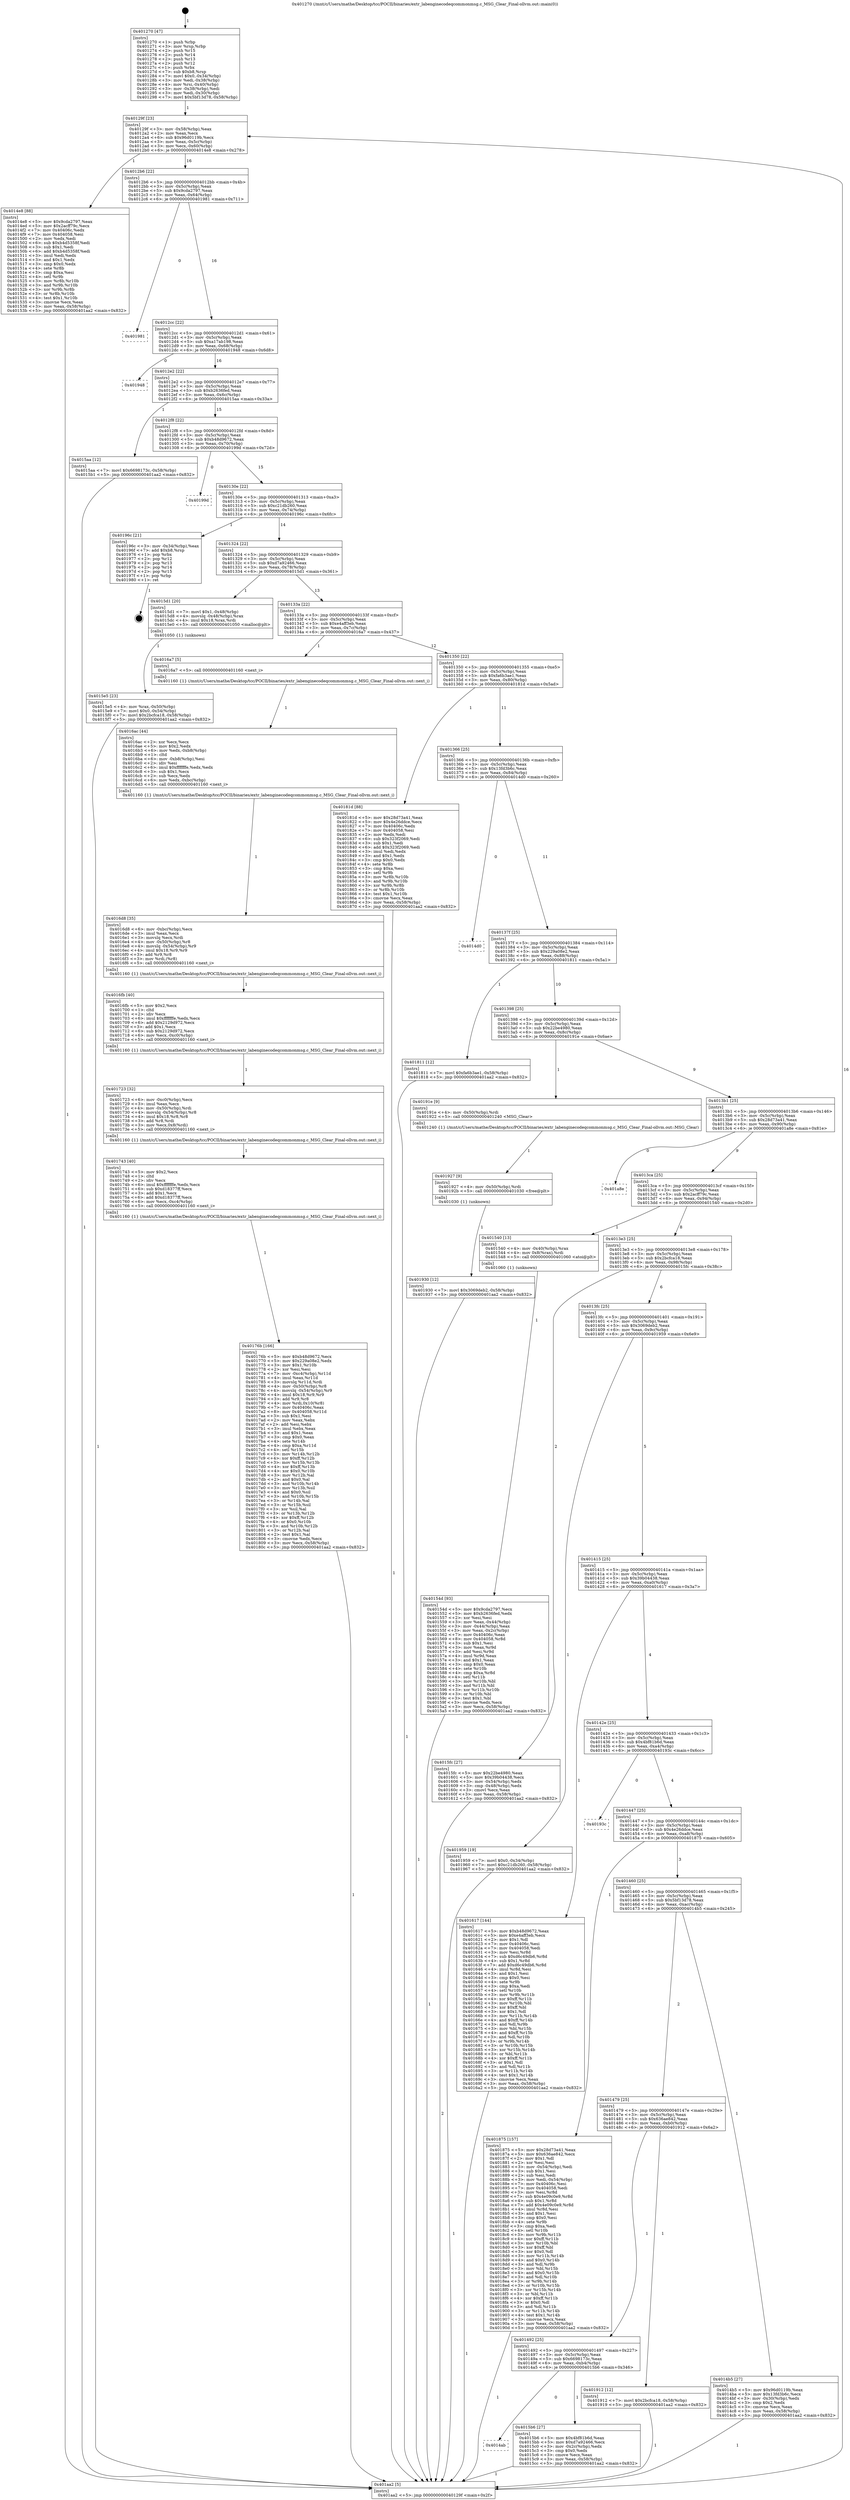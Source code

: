 digraph "0x401270" {
  label = "0x401270 (/mnt/c/Users/mathe/Desktop/tcc/POCII/binaries/extr_labenginecodeqcommonmsg.c_MSG_Clear_Final-ollvm.out::main(0))"
  labelloc = "t"
  node[shape=record]

  Entry [label="",width=0.3,height=0.3,shape=circle,fillcolor=black,style=filled]
  "0x40129f" [label="{
     0x40129f [23]\l
     | [instrs]\l
     &nbsp;&nbsp;0x40129f \<+3\>: mov -0x58(%rbp),%eax\l
     &nbsp;&nbsp;0x4012a2 \<+2\>: mov %eax,%ecx\l
     &nbsp;&nbsp;0x4012a4 \<+6\>: sub $0x96d0119b,%ecx\l
     &nbsp;&nbsp;0x4012aa \<+3\>: mov %eax,-0x5c(%rbp)\l
     &nbsp;&nbsp;0x4012ad \<+3\>: mov %ecx,-0x60(%rbp)\l
     &nbsp;&nbsp;0x4012b0 \<+6\>: je 00000000004014e8 \<main+0x278\>\l
  }"]
  "0x4014e8" [label="{
     0x4014e8 [88]\l
     | [instrs]\l
     &nbsp;&nbsp;0x4014e8 \<+5\>: mov $0x9cda2797,%eax\l
     &nbsp;&nbsp;0x4014ed \<+5\>: mov $0x2acff79c,%ecx\l
     &nbsp;&nbsp;0x4014f2 \<+7\>: mov 0x40406c,%edx\l
     &nbsp;&nbsp;0x4014f9 \<+7\>: mov 0x404058,%esi\l
     &nbsp;&nbsp;0x401500 \<+2\>: mov %edx,%edi\l
     &nbsp;&nbsp;0x401502 \<+6\>: sub $0xb4d5358f,%edi\l
     &nbsp;&nbsp;0x401508 \<+3\>: sub $0x1,%edi\l
     &nbsp;&nbsp;0x40150b \<+6\>: add $0xb4d5358f,%edi\l
     &nbsp;&nbsp;0x401511 \<+3\>: imul %edi,%edx\l
     &nbsp;&nbsp;0x401514 \<+3\>: and $0x1,%edx\l
     &nbsp;&nbsp;0x401517 \<+3\>: cmp $0x0,%edx\l
     &nbsp;&nbsp;0x40151a \<+4\>: sete %r8b\l
     &nbsp;&nbsp;0x40151e \<+3\>: cmp $0xa,%esi\l
     &nbsp;&nbsp;0x401521 \<+4\>: setl %r9b\l
     &nbsp;&nbsp;0x401525 \<+3\>: mov %r8b,%r10b\l
     &nbsp;&nbsp;0x401528 \<+3\>: and %r9b,%r10b\l
     &nbsp;&nbsp;0x40152b \<+3\>: xor %r9b,%r8b\l
     &nbsp;&nbsp;0x40152e \<+3\>: or %r8b,%r10b\l
     &nbsp;&nbsp;0x401531 \<+4\>: test $0x1,%r10b\l
     &nbsp;&nbsp;0x401535 \<+3\>: cmovne %ecx,%eax\l
     &nbsp;&nbsp;0x401538 \<+3\>: mov %eax,-0x58(%rbp)\l
     &nbsp;&nbsp;0x40153b \<+5\>: jmp 0000000000401aa2 \<main+0x832\>\l
  }"]
  "0x4012b6" [label="{
     0x4012b6 [22]\l
     | [instrs]\l
     &nbsp;&nbsp;0x4012b6 \<+5\>: jmp 00000000004012bb \<main+0x4b\>\l
     &nbsp;&nbsp;0x4012bb \<+3\>: mov -0x5c(%rbp),%eax\l
     &nbsp;&nbsp;0x4012be \<+5\>: sub $0x9cda2797,%eax\l
     &nbsp;&nbsp;0x4012c3 \<+3\>: mov %eax,-0x64(%rbp)\l
     &nbsp;&nbsp;0x4012c6 \<+6\>: je 0000000000401981 \<main+0x711\>\l
  }"]
  Exit [label="",width=0.3,height=0.3,shape=circle,fillcolor=black,style=filled,peripheries=2]
  "0x401981" [label="{
     0x401981\l
  }", style=dashed]
  "0x4012cc" [label="{
     0x4012cc [22]\l
     | [instrs]\l
     &nbsp;&nbsp;0x4012cc \<+5\>: jmp 00000000004012d1 \<main+0x61\>\l
     &nbsp;&nbsp;0x4012d1 \<+3\>: mov -0x5c(%rbp),%eax\l
     &nbsp;&nbsp;0x4012d4 \<+5\>: sub $0xa17ab198,%eax\l
     &nbsp;&nbsp;0x4012d9 \<+3\>: mov %eax,-0x68(%rbp)\l
     &nbsp;&nbsp;0x4012dc \<+6\>: je 0000000000401948 \<main+0x6d8\>\l
  }"]
  "0x401930" [label="{
     0x401930 [12]\l
     | [instrs]\l
     &nbsp;&nbsp;0x401930 \<+7\>: movl $0x3069deb2,-0x58(%rbp)\l
     &nbsp;&nbsp;0x401937 \<+5\>: jmp 0000000000401aa2 \<main+0x832\>\l
  }"]
  "0x401948" [label="{
     0x401948\l
  }", style=dashed]
  "0x4012e2" [label="{
     0x4012e2 [22]\l
     | [instrs]\l
     &nbsp;&nbsp;0x4012e2 \<+5\>: jmp 00000000004012e7 \<main+0x77\>\l
     &nbsp;&nbsp;0x4012e7 \<+3\>: mov -0x5c(%rbp),%eax\l
     &nbsp;&nbsp;0x4012ea \<+5\>: sub $0xb2636fed,%eax\l
     &nbsp;&nbsp;0x4012ef \<+3\>: mov %eax,-0x6c(%rbp)\l
     &nbsp;&nbsp;0x4012f2 \<+6\>: je 00000000004015aa \<main+0x33a\>\l
  }"]
  "0x401927" [label="{
     0x401927 [9]\l
     | [instrs]\l
     &nbsp;&nbsp;0x401927 \<+4\>: mov -0x50(%rbp),%rdi\l
     &nbsp;&nbsp;0x40192b \<+5\>: call 0000000000401030 \<free@plt\>\l
     | [calls]\l
     &nbsp;&nbsp;0x401030 \{1\} (unknown)\l
  }"]
  "0x4015aa" [label="{
     0x4015aa [12]\l
     | [instrs]\l
     &nbsp;&nbsp;0x4015aa \<+7\>: movl $0x6698173c,-0x58(%rbp)\l
     &nbsp;&nbsp;0x4015b1 \<+5\>: jmp 0000000000401aa2 \<main+0x832\>\l
  }"]
  "0x4012f8" [label="{
     0x4012f8 [22]\l
     | [instrs]\l
     &nbsp;&nbsp;0x4012f8 \<+5\>: jmp 00000000004012fd \<main+0x8d\>\l
     &nbsp;&nbsp;0x4012fd \<+3\>: mov -0x5c(%rbp),%eax\l
     &nbsp;&nbsp;0x401300 \<+5\>: sub $0xb48d9672,%eax\l
     &nbsp;&nbsp;0x401305 \<+3\>: mov %eax,-0x70(%rbp)\l
     &nbsp;&nbsp;0x401308 \<+6\>: je 000000000040199d \<main+0x72d\>\l
  }"]
  "0x40176b" [label="{
     0x40176b [166]\l
     | [instrs]\l
     &nbsp;&nbsp;0x40176b \<+5\>: mov $0xb48d9672,%ecx\l
     &nbsp;&nbsp;0x401770 \<+5\>: mov $0x229a08e2,%edx\l
     &nbsp;&nbsp;0x401775 \<+3\>: mov $0x1,%r10b\l
     &nbsp;&nbsp;0x401778 \<+2\>: xor %esi,%esi\l
     &nbsp;&nbsp;0x40177a \<+7\>: mov -0xc4(%rbp),%r11d\l
     &nbsp;&nbsp;0x401781 \<+4\>: imul %eax,%r11d\l
     &nbsp;&nbsp;0x401785 \<+3\>: movslq %r11d,%rdi\l
     &nbsp;&nbsp;0x401788 \<+4\>: mov -0x50(%rbp),%r8\l
     &nbsp;&nbsp;0x40178c \<+4\>: movslq -0x54(%rbp),%r9\l
     &nbsp;&nbsp;0x401790 \<+4\>: imul $0x18,%r9,%r9\l
     &nbsp;&nbsp;0x401794 \<+3\>: add %r9,%r8\l
     &nbsp;&nbsp;0x401797 \<+4\>: mov %rdi,0x10(%r8)\l
     &nbsp;&nbsp;0x40179b \<+7\>: mov 0x40406c,%eax\l
     &nbsp;&nbsp;0x4017a2 \<+8\>: mov 0x404058,%r11d\l
     &nbsp;&nbsp;0x4017aa \<+3\>: sub $0x1,%esi\l
     &nbsp;&nbsp;0x4017ad \<+2\>: mov %eax,%ebx\l
     &nbsp;&nbsp;0x4017af \<+2\>: add %esi,%ebx\l
     &nbsp;&nbsp;0x4017b1 \<+3\>: imul %ebx,%eax\l
     &nbsp;&nbsp;0x4017b4 \<+3\>: and $0x1,%eax\l
     &nbsp;&nbsp;0x4017b7 \<+3\>: cmp $0x0,%eax\l
     &nbsp;&nbsp;0x4017ba \<+4\>: sete %r14b\l
     &nbsp;&nbsp;0x4017be \<+4\>: cmp $0xa,%r11d\l
     &nbsp;&nbsp;0x4017c2 \<+4\>: setl %r15b\l
     &nbsp;&nbsp;0x4017c6 \<+3\>: mov %r14b,%r12b\l
     &nbsp;&nbsp;0x4017c9 \<+4\>: xor $0xff,%r12b\l
     &nbsp;&nbsp;0x4017cd \<+3\>: mov %r15b,%r13b\l
     &nbsp;&nbsp;0x4017d0 \<+4\>: xor $0xff,%r13b\l
     &nbsp;&nbsp;0x4017d4 \<+4\>: xor $0x0,%r10b\l
     &nbsp;&nbsp;0x4017d8 \<+3\>: mov %r12b,%al\l
     &nbsp;&nbsp;0x4017db \<+2\>: and $0x0,%al\l
     &nbsp;&nbsp;0x4017dd \<+3\>: and %r10b,%r14b\l
     &nbsp;&nbsp;0x4017e0 \<+3\>: mov %r13b,%sil\l
     &nbsp;&nbsp;0x4017e3 \<+4\>: and $0x0,%sil\l
     &nbsp;&nbsp;0x4017e7 \<+3\>: and %r10b,%r15b\l
     &nbsp;&nbsp;0x4017ea \<+3\>: or %r14b,%al\l
     &nbsp;&nbsp;0x4017ed \<+3\>: or %r15b,%sil\l
     &nbsp;&nbsp;0x4017f0 \<+3\>: xor %sil,%al\l
     &nbsp;&nbsp;0x4017f3 \<+3\>: or %r13b,%r12b\l
     &nbsp;&nbsp;0x4017f6 \<+4\>: xor $0xff,%r12b\l
     &nbsp;&nbsp;0x4017fa \<+4\>: or $0x0,%r10b\l
     &nbsp;&nbsp;0x4017fe \<+3\>: and %r10b,%r12b\l
     &nbsp;&nbsp;0x401801 \<+3\>: or %r12b,%al\l
     &nbsp;&nbsp;0x401804 \<+2\>: test $0x1,%al\l
     &nbsp;&nbsp;0x401806 \<+3\>: cmovne %edx,%ecx\l
     &nbsp;&nbsp;0x401809 \<+3\>: mov %ecx,-0x58(%rbp)\l
     &nbsp;&nbsp;0x40180c \<+5\>: jmp 0000000000401aa2 \<main+0x832\>\l
  }"]
  "0x40199d" [label="{
     0x40199d\l
  }", style=dashed]
  "0x40130e" [label="{
     0x40130e [22]\l
     | [instrs]\l
     &nbsp;&nbsp;0x40130e \<+5\>: jmp 0000000000401313 \<main+0xa3\>\l
     &nbsp;&nbsp;0x401313 \<+3\>: mov -0x5c(%rbp),%eax\l
     &nbsp;&nbsp;0x401316 \<+5\>: sub $0xc21db260,%eax\l
     &nbsp;&nbsp;0x40131b \<+3\>: mov %eax,-0x74(%rbp)\l
     &nbsp;&nbsp;0x40131e \<+6\>: je 000000000040196c \<main+0x6fc\>\l
  }"]
  "0x401743" [label="{
     0x401743 [40]\l
     | [instrs]\l
     &nbsp;&nbsp;0x401743 \<+5\>: mov $0x2,%ecx\l
     &nbsp;&nbsp;0x401748 \<+1\>: cltd\l
     &nbsp;&nbsp;0x401749 \<+2\>: idiv %ecx\l
     &nbsp;&nbsp;0x40174b \<+6\>: imul $0xfffffffe,%edx,%ecx\l
     &nbsp;&nbsp;0x401751 \<+6\>: sub $0xd18377ff,%ecx\l
     &nbsp;&nbsp;0x401757 \<+3\>: add $0x1,%ecx\l
     &nbsp;&nbsp;0x40175a \<+6\>: add $0xd18377ff,%ecx\l
     &nbsp;&nbsp;0x401760 \<+6\>: mov %ecx,-0xc4(%rbp)\l
     &nbsp;&nbsp;0x401766 \<+5\>: call 0000000000401160 \<next_i\>\l
     | [calls]\l
     &nbsp;&nbsp;0x401160 \{1\} (/mnt/c/Users/mathe/Desktop/tcc/POCII/binaries/extr_labenginecodeqcommonmsg.c_MSG_Clear_Final-ollvm.out::next_i)\l
  }"]
  "0x40196c" [label="{
     0x40196c [21]\l
     | [instrs]\l
     &nbsp;&nbsp;0x40196c \<+3\>: mov -0x34(%rbp),%eax\l
     &nbsp;&nbsp;0x40196f \<+7\>: add $0xb8,%rsp\l
     &nbsp;&nbsp;0x401976 \<+1\>: pop %rbx\l
     &nbsp;&nbsp;0x401977 \<+2\>: pop %r12\l
     &nbsp;&nbsp;0x401979 \<+2\>: pop %r13\l
     &nbsp;&nbsp;0x40197b \<+2\>: pop %r14\l
     &nbsp;&nbsp;0x40197d \<+2\>: pop %r15\l
     &nbsp;&nbsp;0x40197f \<+1\>: pop %rbp\l
     &nbsp;&nbsp;0x401980 \<+1\>: ret\l
  }"]
  "0x401324" [label="{
     0x401324 [22]\l
     | [instrs]\l
     &nbsp;&nbsp;0x401324 \<+5\>: jmp 0000000000401329 \<main+0xb9\>\l
     &nbsp;&nbsp;0x401329 \<+3\>: mov -0x5c(%rbp),%eax\l
     &nbsp;&nbsp;0x40132c \<+5\>: sub $0xd7a92466,%eax\l
     &nbsp;&nbsp;0x401331 \<+3\>: mov %eax,-0x78(%rbp)\l
     &nbsp;&nbsp;0x401334 \<+6\>: je 00000000004015d1 \<main+0x361\>\l
  }"]
  "0x401723" [label="{
     0x401723 [32]\l
     | [instrs]\l
     &nbsp;&nbsp;0x401723 \<+6\>: mov -0xc0(%rbp),%ecx\l
     &nbsp;&nbsp;0x401729 \<+3\>: imul %eax,%ecx\l
     &nbsp;&nbsp;0x40172c \<+4\>: mov -0x50(%rbp),%rdi\l
     &nbsp;&nbsp;0x401730 \<+4\>: movslq -0x54(%rbp),%r8\l
     &nbsp;&nbsp;0x401734 \<+4\>: imul $0x18,%r8,%r8\l
     &nbsp;&nbsp;0x401738 \<+3\>: add %r8,%rdi\l
     &nbsp;&nbsp;0x40173b \<+3\>: mov %ecx,0x8(%rdi)\l
     &nbsp;&nbsp;0x40173e \<+5\>: call 0000000000401160 \<next_i\>\l
     | [calls]\l
     &nbsp;&nbsp;0x401160 \{1\} (/mnt/c/Users/mathe/Desktop/tcc/POCII/binaries/extr_labenginecodeqcommonmsg.c_MSG_Clear_Final-ollvm.out::next_i)\l
  }"]
  "0x4015d1" [label="{
     0x4015d1 [20]\l
     | [instrs]\l
     &nbsp;&nbsp;0x4015d1 \<+7\>: movl $0x1,-0x48(%rbp)\l
     &nbsp;&nbsp;0x4015d8 \<+4\>: movslq -0x48(%rbp),%rax\l
     &nbsp;&nbsp;0x4015dc \<+4\>: imul $0x18,%rax,%rdi\l
     &nbsp;&nbsp;0x4015e0 \<+5\>: call 0000000000401050 \<malloc@plt\>\l
     | [calls]\l
     &nbsp;&nbsp;0x401050 \{1\} (unknown)\l
  }"]
  "0x40133a" [label="{
     0x40133a [22]\l
     | [instrs]\l
     &nbsp;&nbsp;0x40133a \<+5\>: jmp 000000000040133f \<main+0xcf\>\l
     &nbsp;&nbsp;0x40133f \<+3\>: mov -0x5c(%rbp),%eax\l
     &nbsp;&nbsp;0x401342 \<+5\>: sub $0xe4aff3eb,%eax\l
     &nbsp;&nbsp;0x401347 \<+3\>: mov %eax,-0x7c(%rbp)\l
     &nbsp;&nbsp;0x40134a \<+6\>: je 00000000004016a7 \<main+0x437\>\l
  }"]
  "0x4016fb" [label="{
     0x4016fb [40]\l
     | [instrs]\l
     &nbsp;&nbsp;0x4016fb \<+5\>: mov $0x2,%ecx\l
     &nbsp;&nbsp;0x401700 \<+1\>: cltd\l
     &nbsp;&nbsp;0x401701 \<+2\>: idiv %ecx\l
     &nbsp;&nbsp;0x401703 \<+6\>: imul $0xfffffffe,%edx,%ecx\l
     &nbsp;&nbsp;0x401709 \<+6\>: add $0x2129d972,%ecx\l
     &nbsp;&nbsp;0x40170f \<+3\>: add $0x1,%ecx\l
     &nbsp;&nbsp;0x401712 \<+6\>: sub $0x2129d972,%ecx\l
     &nbsp;&nbsp;0x401718 \<+6\>: mov %ecx,-0xc0(%rbp)\l
     &nbsp;&nbsp;0x40171e \<+5\>: call 0000000000401160 \<next_i\>\l
     | [calls]\l
     &nbsp;&nbsp;0x401160 \{1\} (/mnt/c/Users/mathe/Desktop/tcc/POCII/binaries/extr_labenginecodeqcommonmsg.c_MSG_Clear_Final-ollvm.out::next_i)\l
  }"]
  "0x4016a7" [label="{
     0x4016a7 [5]\l
     | [instrs]\l
     &nbsp;&nbsp;0x4016a7 \<+5\>: call 0000000000401160 \<next_i\>\l
     | [calls]\l
     &nbsp;&nbsp;0x401160 \{1\} (/mnt/c/Users/mathe/Desktop/tcc/POCII/binaries/extr_labenginecodeqcommonmsg.c_MSG_Clear_Final-ollvm.out::next_i)\l
  }"]
  "0x401350" [label="{
     0x401350 [22]\l
     | [instrs]\l
     &nbsp;&nbsp;0x401350 \<+5\>: jmp 0000000000401355 \<main+0xe5\>\l
     &nbsp;&nbsp;0x401355 \<+3\>: mov -0x5c(%rbp),%eax\l
     &nbsp;&nbsp;0x401358 \<+5\>: sub $0xfa6b3ae1,%eax\l
     &nbsp;&nbsp;0x40135d \<+3\>: mov %eax,-0x80(%rbp)\l
     &nbsp;&nbsp;0x401360 \<+6\>: je 000000000040181d \<main+0x5ad\>\l
  }"]
  "0x4016d8" [label="{
     0x4016d8 [35]\l
     | [instrs]\l
     &nbsp;&nbsp;0x4016d8 \<+6\>: mov -0xbc(%rbp),%ecx\l
     &nbsp;&nbsp;0x4016de \<+3\>: imul %eax,%ecx\l
     &nbsp;&nbsp;0x4016e1 \<+3\>: movslq %ecx,%rdi\l
     &nbsp;&nbsp;0x4016e4 \<+4\>: mov -0x50(%rbp),%r8\l
     &nbsp;&nbsp;0x4016e8 \<+4\>: movslq -0x54(%rbp),%r9\l
     &nbsp;&nbsp;0x4016ec \<+4\>: imul $0x18,%r9,%r9\l
     &nbsp;&nbsp;0x4016f0 \<+3\>: add %r9,%r8\l
     &nbsp;&nbsp;0x4016f3 \<+3\>: mov %rdi,(%r8)\l
     &nbsp;&nbsp;0x4016f6 \<+5\>: call 0000000000401160 \<next_i\>\l
     | [calls]\l
     &nbsp;&nbsp;0x401160 \{1\} (/mnt/c/Users/mathe/Desktop/tcc/POCII/binaries/extr_labenginecodeqcommonmsg.c_MSG_Clear_Final-ollvm.out::next_i)\l
  }"]
  "0x40181d" [label="{
     0x40181d [88]\l
     | [instrs]\l
     &nbsp;&nbsp;0x40181d \<+5\>: mov $0x28d73a41,%eax\l
     &nbsp;&nbsp;0x401822 \<+5\>: mov $0x4e26ddce,%ecx\l
     &nbsp;&nbsp;0x401827 \<+7\>: mov 0x40406c,%edx\l
     &nbsp;&nbsp;0x40182e \<+7\>: mov 0x404058,%esi\l
     &nbsp;&nbsp;0x401835 \<+2\>: mov %edx,%edi\l
     &nbsp;&nbsp;0x401837 \<+6\>: sub $0x323f2069,%edi\l
     &nbsp;&nbsp;0x40183d \<+3\>: sub $0x1,%edi\l
     &nbsp;&nbsp;0x401840 \<+6\>: add $0x323f2069,%edi\l
     &nbsp;&nbsp;0x401846 \<+3\>: imul %edi,%edx\l
     &nbsp;&nbsp;0x401849 \<+3\>: and $0x1,%edx\l
     &nbsp;&nbsp;0x40184c \<+3\>: cmp $0x0,%edx\l
     &nbsp;&nbsp;0x40184f \<+4\>: sete %r8b\l
     &nbsp;&nbsp;0x401853 \<+3\>: cmp $0xa,%esi\l
     &nbsp;&nbsp;0x401856 \<+4\>: setl %r9b\l
     &nbsp;&nbsp;0x40185a \<+3\>: mov %r8b,%r10b\l
     &nbsp;&nbsp;0x40185d \<+3\>: and %r9b,%r10b\l
     &nbsp;&nbsp;0x401860 \<+3\>: xor %r9b,%r8b\l
     &nbsp;&nbsp;0x401863 \<+3\>: or %r8b,%r10b\l
     &nbsp;&nbsp;0x401866 \<+4\>: test $0x1,%r10b\l
     &nbsp;&nbsp;0x40186a \<+3\>: cmovne %ecx,%eax\l
     &nbsp;&nbsp;0x40186d \<+3\>: mov %eax,-0x58(%rbp)\l
     &nbsp;&nbsp;0x401870 \<+5\>: jmp 0000000000401aa2 \<main+0x832\>\l
  }"]
  "0x401366" [label="{
     0x401366 [25]\l
     | [instrs]\l
     &nbsp;&nbsp;0x401366 \<+5\>: jmp 000000000040136b \<main+0xfb\>\l
     &nbsp;&nbsp;0x40136b \<+3\>: mov -0x5c(%rbp),%eax\l
     &nbsp;&nbsp;0x40136e \<+5\>: sub $0x13fd3b6c,%eax\l
     &nbsp;&nbsp;0x401373 \<+6\>: mov %eax,-0x84(%rbp)\l
     &nbsp;&nbsp;0x401379 \<+6\>: je 00000000004014d0 \<main+0x260\>\l
  }"]
  "0x4016ac" [label="{
     0x4016ac [44]\l
     | [instrs]\l
     &nbsp;&nbsp;0x4016ac \<+2\>: xor %ecx,%ecx\l
     &nbsp;&nbsp;0x4016ae \<+5\>: mov $0x2,%edx\l
     &nbsp;&nbsp;0x4016b3 \<+6\>: mov %edx,-0xb8(%rbp)\l
     &nbsp;&nbsp;0x4016b9 \<+1\>: cltd\l
     &nbsp;&nbsp;0x4016ba \<+6\>: mov -0xb8(%rbp),%esi\l
     &nbsp;&nbsp;0x4016c0 \<+2\>: idiv %esi\l
     &nbsp;&nbsp;0x4016c2 \<+6\>: imul $0xfffffffe,%edx,%edx\l
     &nbsp;&nbsp;0x4016c8 \<+3\>: sub $0x1,%ecx\l
     &nbsp;&nbsp;0x4016cb \<+2\>: sub %ecx,%edx\l
     &nbsp;&nbsp;0x4016cd \<+6\>: mov %edx,-0xbc(%rbp)\l
     &nbsp;&nbsp;0x4016d3 \<+5\>: call 0000000000401160 \<next_i\>\l
     | [calls]\l
     &nbsp;&nbsp;0x401160 \{1\} (/mnt/c/Users/mathe/Desktop/tcc/POCII/binaries/extr_labenginecodeqcommonmsg.c_MSG_Clear_Final-ollvm.out::next_i)\l
  }"]
  "0x4014d0" [label="{
     0x4014d0\l
  }", style=dashed]
  "0x40137f" [label="{
     0x40137f [25]\l
     | [instrs]\l
     &nbsp;&nbsp;0x40137f \<+5\>: jmp 0000000000401384 \<main+0x114\>\l
     &nbsp;&nbsp;0x401384 \<+3\>: mov -0x5c(%rbp),%eax\l
     &nbsp;&nbsp;0x401387 \<+5\>: sub $0x229a08e2,%eax\l
     &nbsp;&nbsp;0x40138c \<+6\>: mov %eax,-0x88(%rbp)\l
     &nbsp;&nbsp;0x401392 \<+6\>: je 0000000000401811 \<main+0x5a1\>\l
  }"]
  "0x4015e5" [label="{
     0x4015e5 [23]\l
     | [instrs]\l
     &nbsp;&nbsp;0x4015e5 \<+4\>: mov %rax,-0x50(%rbp)\l
     &nbsp;&nbsp;0x4015e9 \<+7\>: movl $0x0,-0x54(%rbp)\l
     &nbsp;&nbsp;0x4015f0 \<+7\>: movl $0x2bcfca18,-0x58(%rbp)\l
     &nbsp;&nbsp;0x4015f7 \<+5\>: jmp 0000000000401aa2 \<main+0x832\>\l
  }"]
  "0x401811" [label="{
     0x401811 [12]\l
     | [instrs]\l
     &nbsp;&nbsp;0x401811 \<+7\>: movl $0xfa6b3ae1,-0x58(%rbp)\l
     &nbsp;&nbsp;0x401818 \<+5\>: jmp 0000000000401aa2 \<main+0x832\>\l
  }"]
  "0x401398" [label="{
     0x401398 [25]\l
     | [instrs]\l
     &nbsp;&nbsp;0x401398 \<+5\>: jmp 000000000040139d \<main+0x12d\>\l
     &nbsp;&nbsp;0x40139d \<+3\>: mov -0x5c(%rbp),%eax\l
     &nbsp;&nbsp;0x4013a0 \<+5\>: sub $0x22be4980,%eax\l
     &nbsp;&nbsp;0x4013a5 \<+6\>: mov %eax,-0x8c(%rbp)\l
     &nbsp;&nbsp;0x4013ab \<+6\>: je 000000000040191e \<main+0x6ae\>\l
  }"]
  "0x4014ab" [label="{
     0x4014ab\l
  }", style=dashed]
  "0x40191e" [label="{
     0x40191e [9]\l
     | [instrs]\l
     &nbsp;&nbsp;0x40191e \<+4\>: mov -0x50(%rbp),%rdi\l
     &nbsp;&nbsp;0x401922 \<+5\>: call 0000000000401240 \<MSG_Clear\>\l
     | [calls]\l
     &nbsp;&nbsp;0x401240 \{1\} (/mnt/c/Users/mathe/Desktop/tcc/POCII/binaries/extr_labenginecodeqcommonmsg.c_MSG_Clear_Final-ollvm.out::MSG_Clear)\l
  }"]
  "0x4013b1" [label="{
     0x4013b1 [25]\l
     | [instrs]\l
     &nbsp;&nbsp;0x4013b1 \<+5\>: jmp 00000000004013b6 \<main+0x146\>\l
     &nbsp;&nbsp;0x4013b6 \<+3\>: mov -0x5c(%rbp),%eax\l
     &nbsp;&nbsp;0x4013b9 \<+5\>: sub $0x28d73a41,%eax\l
     &nbsp;&nbsp;0x4013be \<+6\>: mov %eax,-0x90(%rbp)\l
     &nbsp;&nbsp;0x4013c4 \<+6\>: je 0000000000401a8e \<main+0x81e\>\l
  }"]
  "0x4015b6" [label="{
     0x4015b6 [27]\l
     | [instrs]\l
     &nbsp;&nbsp;0x4015b6 \<+5\>: mov $0x4bf81b6d,%eax\l
     &nbsp;&nbsp;0x4015bb \<+5\>: mov $0xd7a92466,%ecx\l
     &nbsp;&nbsp;0x4015c0 \<+3\>: mov -0x2c(%rbp),%edx\l
     &nbsp;&nbsp;0x4015c3 \<+3\>: cmp $0x0,%edx\l
     &nbsp;&nbsp;0x4015c6 \<+3\>: cmove %ecx,%eax\l
     &nbsp;&nbsp;0x4015c9 \<+3\>: mov %eax,-0x58(%rbp)\l
     &nbsp;&nbsp;0x4015cc \<+5\>: jmp 0000000000401aa2 \<main+0x832\>\l
  }"]
  "0x401a8e" [label="{
     0x401a8e\l
  }", style=dashed]
  "0x4013ca" [label="{
     0x4013ca [25]\l
     | [instrs]\l
     &nbsp;&nbsp;0x4013ca \<+5\>: jmp 00000000004013cf \<main+0x15f\>\l
     &nbsp;&nbsp;0x4013cf \<+3\>: mov -0x5c(%rbp),%eax\l
     &nbsp;&nbsp;0x4013d2 \<+5\>: sub $0x2acff79c,%eax\l
     &nbsp;&nbsp;0x4013d7 \<+6\>: mov %eax,-0x94(%rbp)\l
     &nbsp;&nbsp;0x4013dd \<+6\>: je 0000000000401540 \<main+0x2d0\>\l
  }"]
  "0x401492" [label="{
     0x401492 [25]\l
     | [instrs]\l
     &nbsp;&nbsp;0x401492 \<+5\>: jmp 0000000000401497 \<main+0x227\>\l
     &nbsp;&nbsp;0x401497 \<+3\>: mov -0x5c(%rbp),%eax\l
     &nbsp;&nbsp;0x40149a \<+5\>: sub $0x6698173c,%eax\l
     &nbsp;&nbsp;0x40149f \<+6\>: mov %eax,-0xb4(%rbp)\l
     &nbsp;&nbsp;0x4014a5 \<+6\>: je 00000000004015b6 \<main+0x346\>\l
  }"]
  "0x401540" [label="{
     0x401540 [13]\l
     | [instrs]\l
     &nbsp;&nbsp;0x401540 \<+4\>: mov -0x40(%rbp),%rax\l
     &nbsp;&nbsp;0x401544 \<+4\>: mov 0x8(%rax),%rdi\l
     &nbsp;&nbsp;0x401548 \<+5\>: call 0000000000401060 \<atoi@plt\>\l
     | [calls]\l
     &nbsp;&nbsp;0x401060 \{1\} (unknown)\l
  }"]
  "0x4013e3" [label="{
     0x4013e3 [25]\l
     | [instrs]\l
     &nbsp;&nbsp;0x4013e3 \<+5\>: jmp 00000000004013e8 \<main+0x178\>\l
     &nbsp;&nbsp;0x4013e8 \<+3\>: mov -0x5c(%rbp),%eax\l
     &nbsp;&nbsp;0x4013eb \<+5\>: sub $0x2bcfca18,%eax\l
     &nbsp;&nbsp;0x4013f0 \<+6\>: mov %eax,-0x98(%rbp)\l
     &nbsp;&nbsp;0x4013f6 \<+6\>: je 00000000004015fc \<main+0x38c\>\l
  }"]
  "0x401912" [label="{
     0x401912 [12]\l
     | [instrs]\l
     &nbsp;&nbsp;0x401912 \<+7\>: movl $0x2bcfca18,-0x58(%rbp)\l
     &nbsp;&nbsp;0x401919 \<+5\>: jmp 0000000000401aa2 \<main+0x832\>\l
  }"]
  "0x4015fc" [label="{
     0x4015fc [27]\l
     | [instrs]\l
     &nbsp;&nbsp;0x4015fc \<+5\>: mov $0x22be4980,%eax\l
     &nbsp;&nbsp;0x401601 \<+5\>: mov $0x39b04438,%ecx\l
     &nbsp;&nbsp;0x401606 \<+3\>: mov -0x54(%rbp),%edx\l
     &nbsp;&nbsp;0x401609 \<+3\>: cmp -0x48(%rbp),%edx\l
     &nbsp;&nbsp;0x40160c \<+3\>: cmovl %ecx,%eax\l
     &nbsp;&nbsp;0x40160f \<+3\>: mov %eax,-0x58(%rbp)\l
     &nbsp;&nbsp;0x401612 \<+5\>: jmp 0000000000401aa2 \<main+0x832\>\l
  }"]
  "0x4013fc" [label="{
     0x4013fc [25]\l
     | [instrs]\l
     &nbsp;&nbsp;0x4013fc \<+5\>: jmp 0000000000401401 \<main+0x191\>\l
     &nbsp;&nbsp;0x401401 \<+3\>: mov -0x5c(%rbp),%eax\l
     &nbsp;&nbsp;0x401404 \<+5\>: sub $0x3069deb2,%eax\l
     &nbsp;&nbsp;0x401409 \<+6\>: mov %eax,-0x9c(%rbp)\l
     &nbsp;&nbsp;0x40140f \<+6\>: je 0000000000401959 \<main+0x6e9\>\l
  }"]
  "0x40154d" [label="{
     0x40154d [93]\l
     | [instrs]\l
     &nbsp;&nbsp;0x40154d \<+5\>: mov $0x9cda2797,%ecx\l
     &nbsp;&nbsp;0x401552 \<+5\>: mov $0xb2636fed,%edx\l
     &nbsp;&nbsp;0x401557 \<+2\>: xor %esi,%esi\l
     &nbsp;&nbsp;0x401559 \<+3\>: mov %eax,-0x44(%rbp)\l
     &nbsp;&nbsp;0x40155c \<+3\>: mov -0x44(%rbp),%eax\l
     &nbsp;&nbsp;0x40155f \<+3\>: mov %eax,-0x2c(%rbp)\l
     &nbsp;&nbsp;0x401562 \<+7\>: mov 0x40406c,%eax\l
     &nbsp;&nbsp;0x401569 \<+8\>: mov 0x404058,%r8d\l
     &nbsp;&nbsp;0x401571 \<+3\>: sub $0x1,%esi\l
     &nbsp;&nbsp;0x401574 \<+3\>: mov %eax,%r9d\l
     &nbsp;&nbsp;0x401577 \<+3\>: add %esi,%r9d\l
     &nbsp;&nbsp;0x40157a \<+4\>: imul %r9d,%eax\l
     &nbsp;&nbsp;0x40157e \<+3\>: and $0x1,%eax\l
     &nbsp;&nbsp;0x401581 \<+3\>: cmp $0x0,%eax\l
     &nbsp;&nbsp;0x401584 \<+4\>: sete %r10b\l
     &nbsp;&nbsp;0x401588 \<+4\>: cmp $0xa,%r8d\l
     &nbsp;&nbsp;0x40158c \<+4\>: setl %r11b\l
     &nbsp;&nbsp;0x401590 \<+3\>: mov %r10b,%bl\l
     &nbsp;&nbsp;0x401593 \<+3\>: and %r11b,%bl\l
     &nbsp;&nbsp;0x401596 \<+3\>: xor %r11b,%r10b\l
     &nbsp;&nbsp;0x401599 \<+3\>: or %r10b,%bl\l
     &nbsp;&nbsp;0x40159c \<+3\>: test $0x1,%bl\l
     &nbsp;&nbsp;0x40159f \<+3\>: cmovne %edx,%ecx\l
     &nbsp;&nbsp;0x4015a2 \<+3\>: mov %ecx,-0x58(%rbp)\l
     &nbsp;&nbsp;0x4015a5 \<+5\>: jmp 0000000000401aa2 \<main+0x832\>\l
  }"]
  "0x401959" [label="{
     0x401959 [19]\l
     | [instrs]\l
     &nbsp;&nbsp;0x401959 \<+7\>: movl $0x0,-0x34(%rbp)\l
     &nbsp;&nbsp;0x401960 \<+7\>: movl $0xc21db260,-0x58(%rbp)\l
     &nbsp;&nbsp;0x401967 \<+5\>: jmp 0000000000401aa2 \<main+0x832\>\l
  }"]
  "0x401415" [label="{
     0x401415 [25]\l
     | [instrs]\l
     &nbsp;&nbsp;0x401415 \<+5\>: jmp 000000000040141a \<main+0x1aa\>\l
     &nbsp;&nbsp;0x40141a \<+3\>: mov -0x5c(%rbp),%eax\l
     &nbsp;&nbsp;0x40141d \<+5\>: sub $0x39b04438,%eax\l
     &nbsp;&nbsp;0x401422 \<+6\>: mov %eax,-0xa0(%rbp)\l
     &nbsp;&nbsp;0x401428 \<+6\>: je 0000000000401617 \<main+0x3a7\>\l
  }"]
  "0x401270" [label="{
     0x401270 [47]\l
     | [instrs]\l
     &nbsp;&nbsp;0x401270 \<+1\>: push %rbp\l
     &nbsp;&nbsp;0x401271 \<+3\>: mov %rsp,%rbp\l
     &nbsp;&nbsp;0x401274 \<+2\>: push %r15\l
     &nbsp;&nbsp;0x401276 \<+2\>: push %r14\l
     &nbsp;&nbsp;0x401278 \<+2\>: push %r13\l
     &nbsp;&nbsp;0x40127a \<+2\>: push %r12\l
     &nbsp;&nbsp;0x40127c \<+1\>: push %rbx\l
     &nbsp;&nbsp;0x40127d \<+7\>: sub $0xb8,%rsp\l
     &nbsp;&nbsp;0x401284 \<+7\>: movl $0x0,-0x34(%rbp)\l
     &nbsp;&nbsp;0x40128b \<+3\>: mov %edi,-0x38(%rbp)\l
     &nbsp;&nbsp;0x40128e \<+4\>: mov %rsi,-0x40(%rbp)\l
     &nbsp;&nbsp;0x401292 \<+3\>: mov -0x38(%rbp),%edi\l
     &nbsp;&nbsp;0x401295 \<+3\>: mov %edi,-0x30(%rbp)\l
     &nbsp;&nbsp;0x401298 \<+7\>: movl $0x5bf13d78,-0x58(%rbp)\l
  }"]
  "0x401617" [label="{
     0x401617 [144]\l
     | [instrs]\l
     &nbsp;&nbsp;0x401617 \<+5\>: mov $0xb48d9672,%eax\l
     &nbsp;&nbsp;0x40161c \<+5\>: mov $0xe4aff3eb,%ecx\l
     &nbsp;&nbsp;0x401621 \<+2\>: mov $0x1,%dl\l
     &nbsp;&nbsp;0x401623 \<+7\>: mov 0x40406c,%esi\l
     &nbsp;&nbsp;0x40162a \<+7\>: mov 0x404058,%edi\l
     &nbsp;&nbsp;0x401631 \<+3\>: mov %esi,%r8d\l
     &nbsp;&nbsp;0x401634 \<+7\>: sub $0xd6c49db6,%r8d\l
     &nbsp;&nbsp;0x40163b \<+4\>: sub $0x1,%r8d\l
     &nbsp;&nbsp;0x40163f \<+7\>: add $0xd6c49db6,%r8d\l
     &nbsp;&nbsp;0x401646 \<+4\>: imul %r8d,%esi\l
     &nbsp;&nbsp;0x40164a \<+3\>: and $0x1,%esi\l
     &nbsp;&nbsp;0x40164d \<+3\>: cmp $0x0,%esi\l
     &nbsp;&nbsp;0x401650 \<+4\>: sete %r9b\l
     &nbsp;&nbsp;0x401654 \<+3\>: cmp $0xa,%edi\l
     &nbsp;&nbsp;0x401657 \<+4\>: setl %r10b\l
     &nbsp;&nbsp;0x40165b \<+3\>: mov %r9b,%r11b\l
     &nbsp;&nbsp;0x40165e \<+4\>: xor $0xff,%r11b\l
     &nbsp;&nbsp;0x401662 \<+3\>: mov %r10b,%bl\l
     &nbsp;&nbsp;0x401665 \<+3\>: xor $0xff,%bl\l
     &nbsp;&nbsp;0x401668 \<+3\>: xor $0x1,%dl\l
     &nbsp;&nbsp;0x40166b \<+3\>: mov %r11b,%r14b\l
     &nbsp;&nbsp;0x40166e \<+4\>: and $0xff,%r14b\l
     &nbsp;&nbsp;0x401672 \<+3\>: and %dl,%r9b\l
     &nbsp;&nbsp;0x401675 \<+3\>: mov %bl,%r15b\l
     &nbsp;&nbsp;0x401678 \<+4\>: and $0xff,%r15b\l
     &nbsp;&nbsp;0x40167c \<+3\>: and %dl,%r10b\l
     &nbsp;&nbsp;0x40167f \<+3\>: or %r9b,%r14b\l
     &nbsp;&nbsp;0x401682 \<+3\>: or %r10b,%r15b\l
     &nbsp;&nbsp;0x401685 \<+3\>: xor %r15b,%r14b\l
     &nbsp;&nbsp;0x401688 \<+3\>: or %bl,%r11b\l
     &nbsp;&nbsp;0x40168b \<+4\>: xor $0xff,%r11b\l
     &nbsp;&nbsp;0x40168f \<+3\>: or $0x1,%dl\l
     &nbsp;&nbsp;0x401692 \<+3\>: and %dl,%r11b\l
     &nbsp;&nbsp;0x401695 \<+3\>: or %r11b,%r14b\l
     &nbsp;&nbsp;0x401698 \<+4\>: test $0x1,%r14b\l
     &nbsp;&nbsp;0x40169c \<+3\>: cmovne %ecx,%eax\l
     &nbsp;&nbsp;0x40169f \<+3\>: mov %eax,-0x58(%rbp)\l
     &nbsp;&nbsp;0x4016a2 \<+5\>: jmp 0000000000401aa2 \<main+0x832\>\l
  }"]
  "0x40142e" [label="{
     0x40142e [25]\l
     | [instrs]\l
     &nbsp;&nbsp;0x40142e \<+5\>: jmp 0000000000401433 \<main+0x1c3\>\l
     &nbsp;&nbsp;0x401433 \<+3\>: mov -0x5c(%rbp),%eax\l
     &nbsp;&nbsp;0x401436 \<+5\>: sub $0x4bf81b6d,%eax\l
     &nbsp;&nbsp;0x40143b \<+6\>: mov %eax,-0xa4(%rbp)\l
     &nbsp;&nbsp;0x401441 \<+6\>: je 000000000040193c \<main+0x6cc\>\l
  }"]
  "0x401aa2" [label="{
     0x401aa2 [5]\l
     | [instrs]\l
     &nbsp;&nbsp;0x401aa2 \<+5\>: jmp 000000000040129f \<main+0x2f\>\l
  }"]
  "0x40193c" [label="{
     0x40193c\l
  }", style=dashed]
  "0x401447" [label="{
     0x401447 [25]\l
     | [instrs]\l
     &nbsp;&nbsp;0x401447 \<+5\>: jmp 000000000040144c \<main+0x1dc\>\l
     &nbsp;&nbsp;0x40144c \<+3\>: mov -0x5c(%rbp),%eax\l
     &nbsp;&nbsp;0x40144f \<+5\>: sub $0x4e26ddce,%eax\l
     &nbsp;&nbsp;0x401454 \<+6\>: mov %eax,-0xa8(%rbp)\l
     &nbsp;&nbsp;0x40145a \<+6\>: je 0000000000401875 \<main+0x605\>\l
  }"]
  "0x401479" [label="{
     0x401479 [25]\l
     | [instrs]\l
     &nbsp;&nbsp;0x401479 \<+5\>: jmp 000000000040147e \<main+0x20e\>\l
     &nbsp;&nbsp;0x40147e \<+3\>: mov -0x5c(%rbp),%eax\l
     &nbsp;&nbsp;0x401481 \<+5\>: sub $0x636ae842,%eax\l
     &nbsp;&nbsp;0x401486 \<+6\>: mov %eax,-0xb0(%rbp)\l
     &nbsp;&nbsp;0x40148c \<+6\>: je 0000000000401912 \<main+0x6a2\>\l
  }"]
  "0x401875" [label="{
     0x401875 [157]\l
     | [instrs]\l
     &nbsp;&nbsp;0x401875 \<+5\>: mov $0x28d73a41,%eax\l
     &nbsp;&nbsp;0x40187a \<+5\>: mov $0x636ae842,%ecx\l
     &nbsp;&nbsp;0x40187f \<+2\>: mov $0x1,%dl\l
     &nbsp;&nbsp;0x401881 \<+2\>: xor %esi,%esi\l
     &nbsp;&nbsp;0x401883 \<+3\>: mov -0x54(%rbp),%edi\l
     &nbsp;&nbsp;0x401886 \<+3\>: sub $0x1,%esi\l
     &nbsp;&nbsp;0x401889 \<+2\>: sub %esi,%edi\l
     &nbsp;&nbsp;0x40188b \<+3\>: mov %edi,-0x54(%rbp)\l
     &nbsp;&nbsp;0x40188e \<+7\>: mov 0x40406c,%esi\l
     &nbsp;&nbsp;0x401895 \<+7\>: mov 0x404058,%edi\l
     &nbsp;&nbsp;0x40189c \<+3\>: mov %esi,%r8d\l
     &nbsp;&nbsp;0x40189f \<+7\>: sub $0x4e09c0e9,%r8d\l
     &nbsp;&nbsp;0x4018a6 \<+4\>: sub $0x1,%r8d\l
     &nbsp;&nbsp;0x4018aa \<+7\>: add $0x4e09c0e9,%r8d\l
     &nbsp;&nbsp;0x4018b1 \<+4\>: imul %r8d,%esi\l
     &nbsp;&nbsp;0x4018b5 \<+3\>: and $0x1,%esi\l
     &nbsp;&nbsp;0x4018b8 \<+3\>: cmp $0x0,%esi\l
     &nbsp;&nbsp;0x4018bb \<+4\>: sete %r9b\l
     &nbsp;&nbsp;0x4018bf \<+3\>: cmp $0xa,%edi\l
     &nbsp;&nbsp;0x4018c2 \<+4\>: setl %r10b\l
     &nbsp;&nbsp;0x4018c6 \<+3\>: mov %r9b,%r11b\l
     &nbsp;&nbsp;0x4018c9 \<+4\>: xor $0xff,%r11b\l
     &nbsp;&nbsp;0x4018cd \<+3\>: mov %r10b,%bl\l
     &nbsp;&nbsp;0x4018d0 \<+3\>: xor $0xff,%bl\l
     &nbsp;&nbsp;0x4018d3 \<+3\>: xor $0x0,%dl\l
     &nbsp;&nbsp;0x4018d6 \<+3\>: mov %r11b,%r14b\l
     &nbsp;&nbsp;0x4018d9 \<+4\>: and $0x0,%r14b\l
     &nbsp;&nbsp;0x4018dd \<+3\>: and %dl,%r9b\l
     &nbsp;&nbsp;0x4018e0 \<+3\>: mov %bl,%r15b\l
     &nbsp;&nbsp;0x4018e3 \<+4\>: and $0x0,%r15b\l
     &nbsp;&nbsp;0x4018e7 \<+3\>: and %dl,%r10b\l
     &nbsp;&nbsp;0x4018ea \<+3\>: or %r9b,%r14b\l
     &nbsp;&nbsp;0x4018ed \<+3\>: or %r10b,%r15b\l
     &nbsp;&nbsp;0x4018f0 \<+3\>: xor %r15b,%r14b\l
     &nbsp;&nbsp;0x4018f3 \<+3\>: or %bl,%r11b\l
     &nbsp;&nbsp;0x4018f6 \<+4\>: xor $0xff,%r11b\l
     &nbsp;&nbsp;0x4018fa \<+3\>: or $0x0,%dl\l
     &nbsp;&nbsp;0x4018fd \<+3\>: and %dl,%r11b\l
     &nbsp;&nbsp;0x401900 \<+3\>: or %r11b,%r14b\l
     &nbsp;&nbsp;0x401903 \<+4\>: test $0x1,%r14b\l
     &nbsp;&nbsp;0x401907 \<+3\>: cmovne %ecx,%eax\l
     &nbsp;&nbsp;0x40190a \<+3\>: mov %eax,-0x58(%rbp)\l
     &nbsp;&nbsp;0x40190d \<+5\>: jmp 0000000000401aa2 \<main+0x832\>\l
  }"]
  "0x401460" [label="{
     0x401460 [25]\l
     | [instrs]\l
     &nbsp;&nbsp;0x401460 \<+5\>: jmp 0000000000401465 \<main+0x1f5\>\l
     &nbsp;&nbsp;0x401465 \<+3\>: mov -0x5c(%rbp),%eax\l
     &nbsp;&nbsp;0x401468 \<+5\>: sub $0x5bf13d78,%eax\l
     &nbsp;&nbsp;0x40146d \<+6\>: mov %eax,-0xac(%rbp)\l
     &nbsp;&nbsp;0x401473 \<+6\>: je 00000000004014b5 \<main+0x245\>\l
  }"]
  "0x4014b5" [label="{
     0x4014b5 [27]\l
     | [instrs]\l
     &nbsp;&nbsp;0x4014b5 \<+5\>: mov $0x96d0119b,%eax\l
     &nbsp;&nbsp;0x4014ba \<+5\>: mov $0x13fd3b6c,%ecx\l
     &nbsp;&nbsp;0x4014bf \<+3\>: mov -0x30(%rbp),%edx\l
     &nbsp;&nbsp;0x4014c2 \<+3\>: cmp $0x2,%edx\l
     &nbsp;&nbsp;0x4014c5 \<+3\>: cmovne %ecx,%eax\l
     &nbsp;&nbsp;0x4014c8 \<+3\>: mov %eax,-0x58(%rbp)\l
     &nbsp;&nbsp;0x4014cb \<+5\>: jmp 0000000000401aa2 \<main+0x832\>\l
  }"]
  Entry -> "0x401270" [label=" 1"]
  "0x40129f" -> "0x4014e8" [label=" 1"]
  "0x40129f" -> "0x4012b6" [label=" 16"]
  "0x40196c" -> Exit [label=" 1"]
  "0x4012b6" -> "0x401981" [label=" 0"]
  "0x4012b6" -> "0x4012cc" [label=" 16"]
  "0x401959" -> "0x401aa2" [label=" 1"]
  "0x4012cc" -> "0x401948" [label=" 0"]
  "0x4012cc" -> "0x4012e2" [label=" 16"]
  "0x401930" -> "0x401aa2" [label=" 1"]
  "0x4012e2" -> "0x4015aa" [label=" 1"]
  "0x4012e2" -> "0x4012f8" [label=" 15"]
  "0x401927" -> "0x401930" [label=" 1"]
  "0x4012f8" -> "0x40199d" [label=" 0"]
  "0x4012f8" -> "0x40130e" [label=" 15"]
  "0x40191e" -> "0x401927" [label=" 1"]
  "0x40130e" -> "0x40196c" [label=" 1"]
  "0x40130e" -> "0x401324" [label=" 14"]
  "0x401912" -> "0x401aa2" [label=" 1"]
  "0x401324" -> "0x4015d1" [label=" 1"]
  "0x401324" -> "0x40133a" [label=" 13"]
  "0x401875" -> "0x401aa2" [label=" 1"]
  "0x40133a" -> "0x4016a7" [label=" 1"]
  "0x40133a" -> "0x401350" [label=" 12"]
  "0x40181d" -> "0x401aa2" [label=" 1"]
  "0x401350" -> "0x40181d" [label=" 1"]
  "0x401350" -> "0x401366" [label=" 11"]
  "0x401811" -> "0x401aa2" [label=" 1"]
  "0x401366" -> "0x4014d0" [label=" 0"]
  "0x401366" -> "0x40137f" [label=" 11"]
  "0x40176b" -> "0x401aa2" [label=" 1"]
  "0x40137f" -> "0x401811" [label=" 1"]
  "0x40137f" -> "0x401398" [label=" 10"]
  "0x401743" -> "0x40176b" [label=" 1"]
  "0x401398" -> "0x40191e" [label=" 1"]
  "0x401398" -> "0x4013b1" [label=" 9"]
  "0x401723" -> "0x401743" [label=" 1"]
  "0x4013b1" -> "0x401a8e" [label=" 0"]
  "0x4013b1" -> "0x4013ca" [label=" 9"]
  "0x4016fb" -> "0x401723" [label=" 1"]
  "0x4013ca" -> "0x401540" [label=" 1"]
  "0x4013ca" -> "0x4013e3" [label=" 8"]
  "0x4016ac" -> "0x4016d8" [label=" 1"]
  "0x4013e3" -> "0x4015fc" [label=" 2"]
  "0x4013e3" -> "0x4013fc" [label=" 6"]
  "0x4016a7" -> "0x4016ac" [label=" 1"]
  "0x4013fc" -> "0x401959" [label=" 1"]
  "0x4013fc" -> "0x401415" [label=" 5"]
  "0x4015fc" -> "0x401aa2" [label=" 2"]
  "0x401415" -> "0x401617" [label=" 1"]
  "0x401415" -> "0x40142e" [label=" 4"]
  "0x4015e5" -> "0x401aa2" [label=" 1"]
  "0x40142e" -> "0x40193c" [label=" 0"]
  "0x40142e" -> "0x401447" [label=" 4"]
  "0x4015d1" -> "0x4015e5" [label=" 1"]
  "0x401447" -> "0x401875" [label=" 1"]
  "0x401447" -> "0x401460" [label=" 3"]
  "0x4015b6" -> "0x401aa2" [label=" 1"]
  "0x401460" -> "0x4014b5" [label=" 1"]
  "0x401460" -> "0x401479" [label=" 2"]
  "0x4014b5" -> "0x401aa2" [label=" 1"]
  "0x401270" -> "0x40129f" [label=" 1"]
  "0x401aa2" -> "0x40129f" [label=" 16"]
  "0x4014e8" -> "0x401aa2" [label=" 1"]
  "0x401540" -> "0x40154d" [label=" 1"]
  "0x40154d" -> "0x401aa2" [label=" 1"]
  "0x4015aa" -> "0x401aa2" [label=" 1"]
  "0x401617" -> "0x401aa2" [label=" 1"]
  "0x401479" -> "0x401912" [label=" 1"]
  "0x401479" -> "0x401492" [label=" 1"]
  "0x4016d8" -> "0x4016fb" [label=" 1"]
  "0x401492" -> "0x4015b6" [label=" 1"]
  "0x401492" -> "0x4014ab" [label=" 0"]
}
